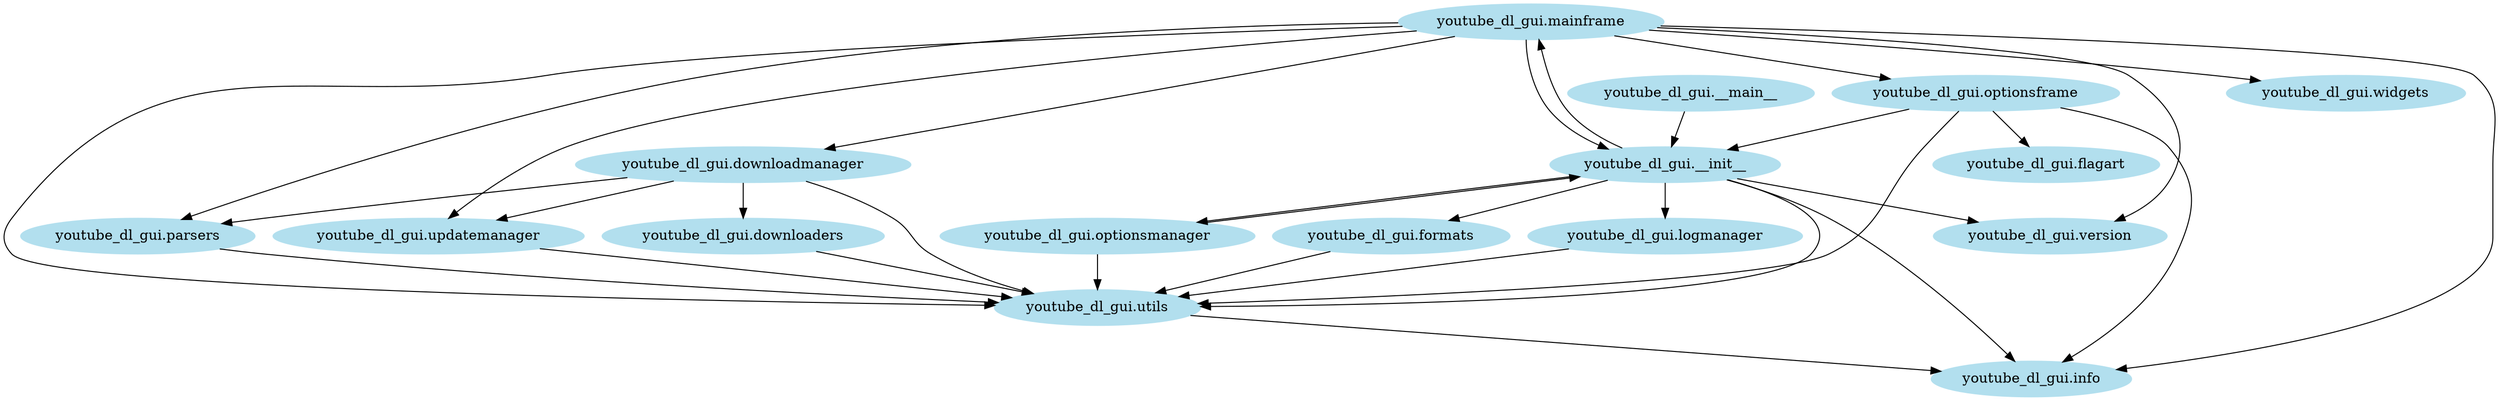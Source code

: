 digraph "" {
	node [color=lightblue2,
		style=filled
	];
	"youtube_dl_gui.downloaders" -> "youtube_dl_gui.utils";
	"youtube_dl_gui.utils" -> "youtube_dl_gui.info";
	"youtube_dl_gui.downloadmanager" -> "youtube_dl_gui.downloaders";
	"youtube_dl_gui.downloadmanager" -> "youtube_dl_gui.utils";
	"youtube_dl_gui.downloadmanager" -> "youtube_dl_gui.parsers";
	"youtube_dl_gui.downloadmanager" -> "youtube_dl_gui.updatemanager";
	"youtube_dl_gui.parsers" -> "youtube_dl_gui.utils";
	"youtube_dl_gui.updatemanager" -> "youtube_dl_gui.utils";
	"youtube_dl_gui.formats" -> "youtube_dl_gui.utils";
	"youtube_dl_gui.logmanager" -> "youtube_dl_gui.utils";
	"youtube_dl_gui.mainframe" -> "youtube_dl_gui.utils";
	"youtube_dl_gui.mainframe" -> "youtube_dl_gui.downloadmanager";
	"youtube_dl_gui.mainframe" -> "youtube_dl_gui.parsers";
	"youtube_dl_gui.mainframe" -> "youtube_dl_gui.updatemanager";
	"youtube_dl_gui.mainframe" -> "youtube_dl_gui.__init__";
	"youtube_dl_gui.mainframe" -> "youtube_dl_gui.info";
	"youtube_dl_gui.mainframe" -> "youtube_dl_gui.optionsframe";
	"youtube_dl_gui.mainframe" -> "youtube_dl_gui.version";
	"youtube_dl_gui.mainframe" -> "youtube_dl_gui.widgets";
	"youtube_dl_gui.__init__" -> "youtube_dl_gui.utils";
	"youtube_dl_gui.__init__" -> "youtube_dl_gui.formats";
	"youtube_dl_gui.__init__" -> "youtube_dl_gui.logmanager";
	"youtube_dl_gui.__init__" -> "youtube_dl_gui.mainframe";
	"youtube_dl_gui.__init__" -> "youtube_dl_gui.info";
	"youtube_dl_gui.__init__" -> "youtube_dl_gui.version";
	"youtube_dl_gui.__init__" -> "youtube_dl_gui.optionsmanager";
	"youtube_dl_gui.optionsframe" -> "youtube_dl_gui.utils";
	"youtube_dl_gui.optionsframe" -> "youtube_dl_gui.__init__";
	"youtube_dl_gui.optionsframe" -> "youtube_dl_gui.info";
	"youtube_dl_gui.optionsframe" -> "youtube_dl_gui.flagart";
	"youtube_dl_gui.optionsmanager" -> "youtube_dl_gui.utils";
	"youtube_dl_gui.optionsmanager" -> "youtube_dl_gui.__init__";
	"youtube_dl_gui.__main__" -> "youtube_dl_gui.__init__";
}
